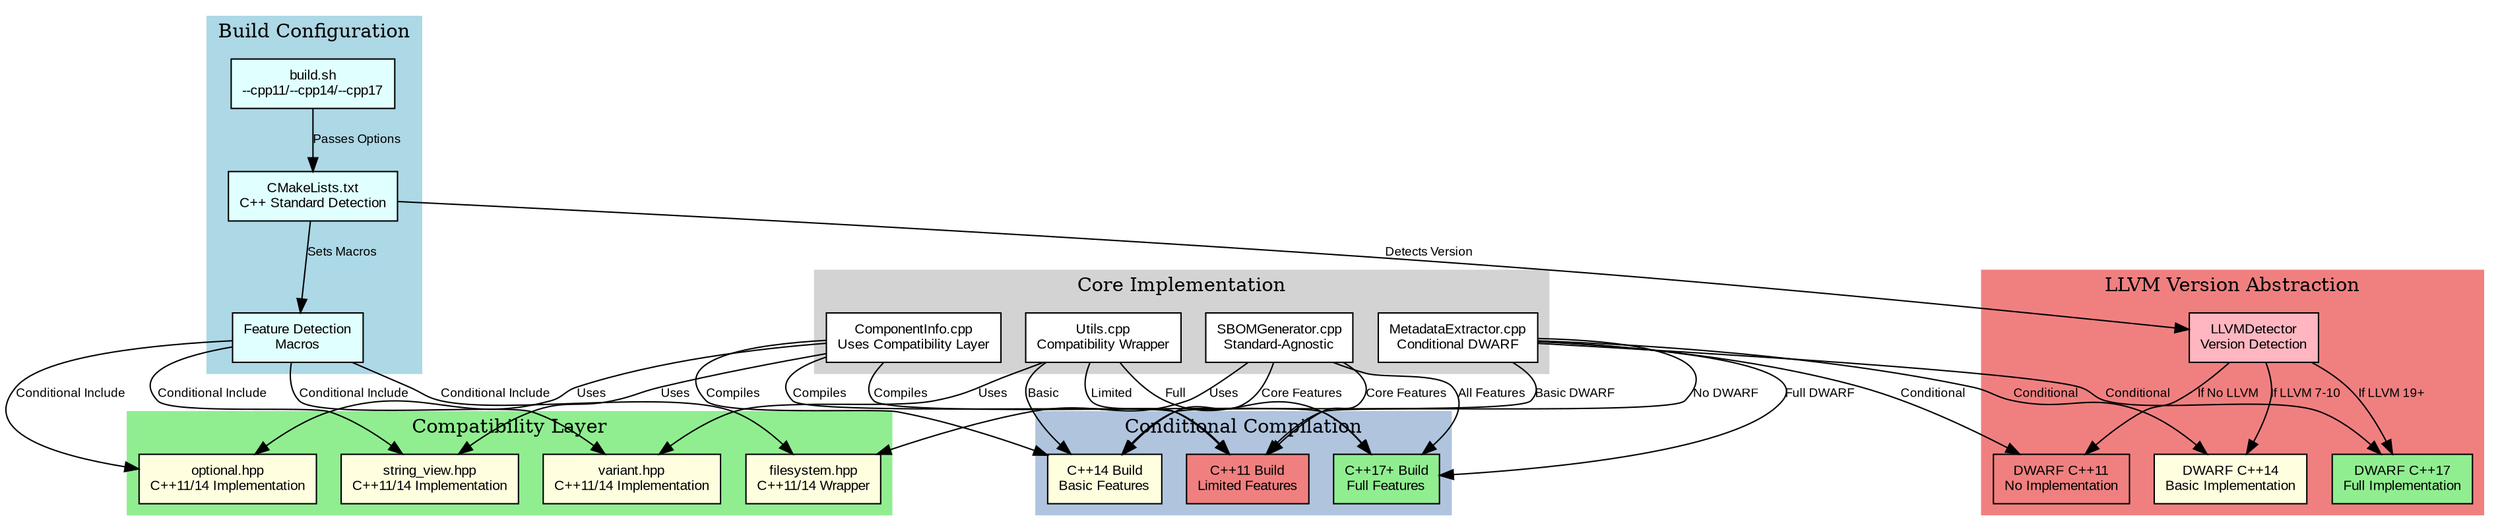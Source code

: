 digraph ImplementationArchitecture {
    rankdir=TB;
    node [shape=box, style=filled, fontname="Arial", fontsize=10];
    edge [fontname="Arial", fontsize=9];
    
    // Build Configuration
    subgraph cluster_build_config {
        label="Build Configuration";
        style=filled;
        color=lightblue;
        
        build_script [label="build.sh\n--cpp11/--cpp14/--cpp17", fillcolor=lightcyan];
        cmake_config [label="CMakeLists.txt\nC++ Standard Detection", fillcolor=lightcyan];
        feature_detection [label="Feature Detection\nMacros", fillcolor=lightcyan];
    }
    
    // Compatibility Layer
    subgraph cluster_compatibility {
        label="Compatibility Layer";
        style=filled;
        color=lightgreen;
        
        optional_impl [label="optional.hpp\nC++11/14 Implementation", fillcolor=lightyellow];
        string_view_impl [label="string_view.hpp\nC++11/14 Implementation", fillcolor=lightyellow];
        filesystem_impl [label="filesystem.hpp\nC++11/14 Wrapper", fillcolor=lightyellow];
        variant_impl [label="variant.hpp\nC++11/14 Implementation", fillcolor=lightyellow];
    }
    
    // LLVM Abstraction
    subgraph cluster_llvm_abstraction {
        label="LLVM Version Abstraction";
        style=filled;
        color=lightcoral;
        
        llvm_detector [label="LLVMDetector\nVersion Detection", fillcolor=lightpink];
        dwarf_cpp17 [label="DWARF C++17\nFull Implementation", fillcolor=lightgreen];
        dwarf_cpp14 [label="DWARF C++14\nBasic Implementation", fillcolor=lightyellow];
        dwarf_cpp11 [label="DWARF C++11\nNo Implementation", fillcolor=lightcoral];
    }
    
    // Core Implementation
    subgraph cluster_core_impl {
        label="Core Implementation";
        style=filled;
        color=lightgray;
        
        component_info [label="ComponentInfo.cpp\nUses Compatibility Layer", fillcolor=white];
        metadata_extractor [label="MetadataExtractor.cpp\nConditional DWARF", fillcolor=white];
        sbom_generator [label="SBOMGenerator.cpp\nStandard-Agnostic", fillcolor=white];
        utils [label="Utils.cpp\nCompatibility Wrapper", fillcolor=white];
    }
    
    // Conditional Compilation
    subgraph cluster_conditional {
        label="Conditional Compilation";
        style=filled;
        color=lightsteelblue;
        
        cpp11_build [label="C++11 Build\nLimited Features", fillcolor=lightcoral];
        cpp14_build [label="C++14 Build\nBasic Features", fillcolor=lightyellow];
        cpp17_build [label="C++17+ Build\nFull Features", fillcolor=lightgreen];
    }
    
    // Build flow
    build_script -> cmake_config [label="Passes Options"];
    cmake_config -> feature_detection [label="Sets Macros"];
    feature_detection -> optional_impl [label="Conditional Include"];
    feature_detection -> string_view_impl [label="Conditional Include"];
    feature_detection -> filesystem_impl [label="Conditional Include"];
    feature_detection -> variant_impl [label="Conditional Include"];
    
    // LLVM detection flow
    cmake_config -> llvm_detector [label="Detects Version"];
    llvm_detector -> dwarf_cpp17 [label="If LLVM 19+"];
    llvm_detector -> dwarf_cpp14 [label="If LLVM 7-10"];
    llvm_detector -> dwarf_cpp11 [label="If No LLVM"];
    
    // Core implementation dependencies
    component_info -> optional_impl [label="Uses"];
    component_info -> string_view_impl [label="Uses"];
    metadata_extractor -> dwarf_cpp17 [label="Conditional"];
    metadata_extractor -> dwarf_cpp14 [label="Conditional"];
    metadata_extractor -> dwarf_cpp11 [label="Conditional"];
    sbom_generator -> filesystem_impl [label="Uses"];
    utils -> variant_impl [label="Uses"];
    
    // Build outputs
    component_info -> cpp11_build [label="Compiles"];
    component_info -> cpp14_build [label="Compiles"];
    component_info -> cpp17_build [label="Compiles"];
    
    metadata_extractor -> cpp11_build [label="No DWARF"];
    metadata_extractor -> cpp14_build [label="Basic DWARF"];
    metadata_extractor -> cpp17_build [label="Full DWARF"];
    
    sbom_generator -> cpp11_build [label="Core Features"];
    sbom_generator -> cpp14_build [label="Core Features"];
    sbom_generator -> cpp17_build [label="All Features"];
    
    utils -> cpp11_build [label="Limited"];
    utils -> cpp14_build [label="Basic"];
    utils -> cpp17_build [label="Full"];
}